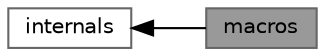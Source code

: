 digraph "macros"
{
 // LATEX_PDF_SIZE
  bgcolor="transparent";
  edge [fontname=Helvetica,fontsize=10,labelfontname=Helvetica,labelfontsize=10];
  node [fontname=Helvetica,fontsize=10,shape=box,height=0.2,width=0.4];
  rankdir=LR;
  Node2 [id="Node000002",label="internals",height=0.2,width=0.4,color="grey40", fillcolor="white", style="filled",URL="$d6/d2f/group__internals__group.html",tooltip=" "];
  Node1 [id="Node000001",label="macros",height=0.2,width=0.4,color="gray40", fillcolor="grey60", style="filled", fontcolor="black",tooltip="variadic macro utilities"];
  Node2->Node1 [shape=plaintext, dir="back", style="solid"];
}
